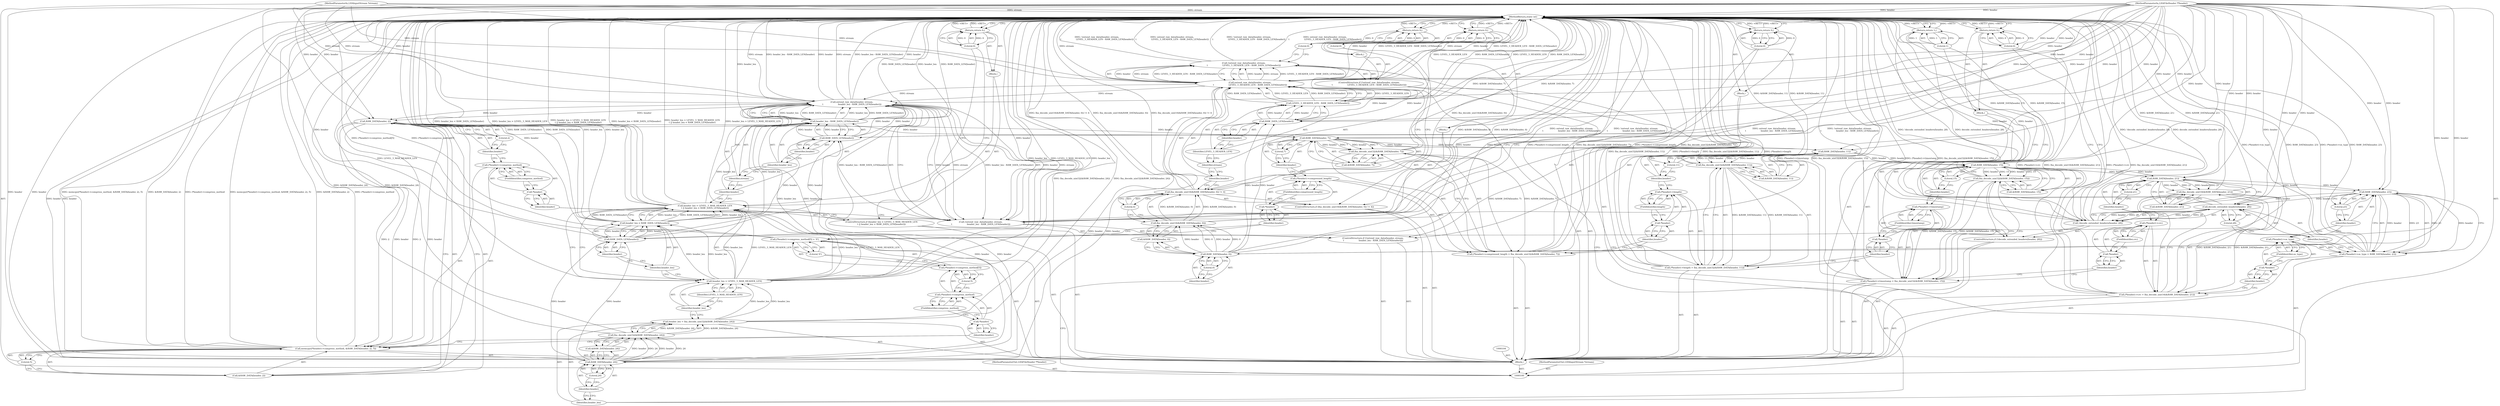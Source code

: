 digraph "0_lhasa_6fcdb8f1f538b9d63e63a5fa199c5514a15d4564" {
"1000235" [label="(MethodReturn,static int)"];
"1000101" [label="(MethodParameterIn,LHAFileHeader **header)"];
"1000331" [label="(MethodParameterOut,LHAFileHeader **header)"];
"1000102" [label="(MethodParameterIn,LHAInputStream *stream)"];
"1000332" [label="(MethodParameterOut,LHAInputStream *stream)"];
"1000116" [label="(ControlStructure,if (!extend_raw_data(header, stream,\n\t                     LEVEL_3_HEADER_LEN - RAW_DATA_LEN(header))))"];
"1000119" [label="(Identifier,header)"];
"1000120" [label="(Identifier,stream)"];
"1000117" [label="(Call,!extend_raw_data(header, stream,\n\t                     LEVEL_3_HEADER_LEN - RAW_DATA_LEN(header)))"];
"1000118" [label="(Call,extend_raw_data(header, stream,\n\t                     LEVEL_3_HEADER_LEN - RAW_DATA_LEN(header)))"];
"1000121" [label="(Call,LEVEL_3_HEADER_LEN - RAW_DATA_LEN(header))"];
"1000122" [label="(Identifier,LEVEL_3_HEADER_LEN)"];
"1000123" [label="(Call,RAW_DATA_LEN(header))"];
"1000124" [label="(Identifier,header)"];
"1000125" [label="(Block,)"];
"1000126" [label="(Return,return 0;)"];
"1000127" [label="(Literal,0)"];
"1000130" [label="(Call,lha_decode_uint32(&RAW_DATA(header, 24)))"];
"1000128" [label="(Call,header_len = lha_decode_uint32(&RAW_DATA(header, 24)))"];
"1000129" [label="(Identifier,header_len)"];
"1000131" [label="(Call,&RAW_DATA(header, 24))"];
"1000132" [label="(Call,RAW_DATA(header, 24))"];
"1000133" [label="(Identifier,header)"];
"1000134" [label="(Literal,24)"];
"1000135" [label="(ControlStructure,if (header_len > LEVEL_3_MAX_HEADER_LEN\n\t || header_len < RAW_DATA_LEN(header)))"];
"1000139" [label="(Identifier,LEVEL_3_MAX_HEADER_LEN)"];
"1000136" [label="(Call,header_len > LEVEL_3_MAX_HEADER_LEN\n\t || header_len < RAW_DATA_LEN(header))"];
"1000137" [label="(Call,header_len > LEVEL_3_MAX_HEADER_LEN)"];
"1000138" [label="(Identifier,header_len)"];
"1000103" [label="(Block,)"];
"1000142" [label="(Call,RAW_DATA_LEN(header))"];
"1000143" [label="(Identifier,header)"];
"1000144" [label="(Block,)"];
"1000140" [label="(Call,header_len < RAW_DATA_LEN(header))"];
"1000141" [label="(Identifier,header_len)"];
"1000146" [label="(Literal,0)"];
"1000145" [label="(Return,return 0;)"];
"1000147" [label="(ControlStructure,if (!extend_raw_data(header, stream,\n\t                     header_len - RAW_DATA_LEN(header))))"];
"1000150" [label="(Identifier,header)"];
"1000151" [label="(Identifier,stream)"];
"1000148" [label="(Call,!extend_raw_data(header, stream,\n\t                     header_len - RAW_DATA_LEN(header)))"];
"1000149" [label="(Call,extend_raw_data(header, stream,\n\t                     header_len - RAW_DATA_LEN(header)))"];
"1000152" [label="(Call,header_len - RAW_DATA_LEN(header))"];
"1000153" [label="(Identifier,header_len)"];
"1000154" [label="(Call,RAW_DATA_LEN(header))"];
"1000155" [label="(Identifier,header)"];
"1000156" [label="(Block,)"];
"1000157" [label="(Return,return 0;)"];
"1000158" [label="(Literal,0)"];
"1000159" [label="(Call,memcpy((*header)->compress_method, &RAW_DATA(header, 2), 5))"];
"1000162" [label="(Identifier,header)"];
"1000163" [label="(FieldIdentifier,compress_method)"];
"1000164" [label="(Call,&RAW_DATA(header, 2))"];
"1000165" [label="(Call,RAW_DATA(header, 2))"];
"1000166" [label="(Identifier,header)"];
"1000167" [label="(Literal,2)"];
"1000168" [label="(Literal,5)"];
"1000160" [label="(Call,(*header)->compress_method)"];
"1000161" [label="(Call,*header)"];
"1000169" [label="(Call,(*header)->compress_method[5] = '\0')"];
"1000170" [label="(Call,(*header)->compress_method[5])"];
"1000171" [label="(Call,(*header)->compress_method)"];
"1000174" [label="(FieldIdentifier,compress_method)"];
"1000172" [label="(Call,*header)"];
"1000175" [label="(Literal,5)"];
"1000173" [label="(Identifier,header)"];
"1000176" [label="(Literal,'\0')"];
"1000177" [label="(Call,(*header)->compressed_length = lha_decode_uint32(&RAW_DATA(header, 7)))"];
"1000178" [label="(Call,(*header)->compressed_length)"];
"1000181" [label="(FieldIdentifier,compressed_length)"];
"1000179" [label="(Call,*header)"];
"1000180" [label="(Identifier,header)"];
"1000182" [label="(Call,lha_decode_uint32(&RAW_DATA(header, 7)))"];
"1000183" [label="(Call,&RAW_DATA(header, 7))"];
"1000184" [label="(Call,RAW_DATA(header, 7))"];
"1000185" [label="(Identifier,header)"];
"1000186" [label="(Literal,7)"];
"1000187" [label="(Call,(*header)->length = lha_decode_uint32(&RAW_DATA(header, 11)))"];
"1000188" [label="(Call,(*header)->length)"];
"1000191" [label="(FieldIdentifier,length)"];
"1000189" [label="(Call,*header)"];
"1000192" [label="(Call,lha_decode_uint32(&RAW_DATA(header, 11)))"];
"1000190" [label="(Identifier,header)"];
"1000193" [label="(Call,&RAW_DATA(header, 11))"];
"1000194" [label="(Call,RAW_DATA(header, 11))"];
"1000195" [label="(Identifier,header)"];
"1000196" [label="(Literal,11)"];
"1000197" [label="(Call,(*header)->timestamp = lha_decode_uint32(&RAW_DATA(header, 15)))"];
"1000198" [label="(Call,(*header)->timestamp)"];
"1000201" [label="(FieldIdentifier,timestamp)"];
"1000199" [label="(Call,*header)"];
"1000202" [label="(Call,lha_decode_uint32(&RAW_DATA(header, 15)))"];
"1000200" [label="(Identifier,header)"];
"1000203" [label="(Call,&RAW_DATA(header, 15))"];
"1000204" [label="(Call,RAW_DATA(header, 15))"];
"1000205" [label="(Identifier,header)"];
"1000206" [label="(Literal,15)"];
"1000207" [label="(Call,(*header)->crc = lha_decode_uint16(&RAW_DATA(header, 21)))"];
"1000208" [label="(Call,(*header)->crc)"];
"1000211" [label="(FieldIdentifier,crc)"];
"1000212" [label="(Call,lha_decode_uint16(&RAW_DATA(header, 21)))"];
"1000209" [label="(Call,*header)"];
"1000210" [label="(Identifier,header)"];
"1000213" [label="(Call,&RAW_DATA(header, 21))"];
"1000214" [label="(Call,RAW_DATA(header, 21))"];
"1000215" [label="(Identifier,header)"];
"1000216" [label="(Literal,21)"];
"1000217" [label="(Call,(*header)->os_type = RAW_DATA(header, 23))"];
"1000218" [label="(Call,(*header)->os_type)"];
"1000221" [label="(FieldIdentifier,os_type)"];
"1000219" [label="(Call,*header)"];
"1000222" [label="(Call,RAW_DATA(header, 23))"];
"1000220" [label="(Identifier,header)"];
"1000223" [label="(Identifier,header)"];
"1000224" [label="(Literal,23)"];
"1000225" [label="(ControlStructure,if (!decode_extended_headers(header, 28)))"];
"1000228" [label="(Identifier,header)"];
"1000229" [label="(Literal,28)"];
"1000230" [label="(Block,)"];
"1000226" [label="(Call,!decode_extended_headers(header, 28))"];
"1000227" [label="(Call,decode_extended_headers(header, 28))"];
"1000231" [label="(Return,return 0;)"];
"1000232" [label="(Literal,0)"];
"1000233" [label="(Return,return 1;)"];
"1000234" [label="(Literal,1)"];
"1000105" [label="(ControlStructure,if (lha_decode_uint16(&RAW_DATA(header, 0)) != 4))"];
"1000108" [label="(Call,&RAW_DATA(header, 0))"];
"1000109" [label="(Call,RAW_DATA(header, 0))"];
"1000110" [label="(Identifier,header)"];
"1000111" [label="(Literal,0)"];
"1000112" [label="(Literal,4)"];
"1000106" [label="(Call,lha_decode_uint16(&RAW_DATA(header, 0)) != 4)"];
"1000107" [label="(Call,lha_decode_uint16(&RAW_DATA(header, 0)))"];
"1000113" [label="(Block,)"];
"1000114" [label="(Return,return 0;)"];
"1000115" [label="(Literal,0)"];
"1000235" -> "1000100"  [label="AST: "];
"1000235" -> "1000114"  [label="CFG: "];
"1000235" -> "1000126"  [label="CFG: "];
"1000235" -> "1000145"  [label="CFG: "];
"1000235" -> "1000157"  [label="CFG: "];
"1000235" -> "1000231"  [label="CFG: "];
"1000235" -> "1000233"  [label="CFG: "];
"1000233" -> "1000235"  [label="DDG: <RET>"];
"1000126" -> "1000235"  [label="DDG: <RET>"];
"1000145" -> "1000235"  [label="DDG: <RET>"];
"1000107" -> "1000235"  [label="DDG: &RAW_DATA(header, 0)"];
"1000226" -> "1000235"  [label="DDG: !decode_extended_headers(header, 28)"];
"1000226" -> "1000235"  [label="DDG: decode_extended_headers(header, 28)"];
"1000117" -> "1000235"  [label="DDG: extend_raw_data(header, stream,\n\t                     LEVEL_3_HEADER_LEN - RAW_DATA_LEN(header))"];
"1000117" -> "1000235"  [label="DDG: !extend_raw_data(header, stream,\n\t                     LEVEL_3_HEADER_LEN - RAW_DATA_LEN(header))"];
"1000118" -> "1000235"  [label="DDG: header"];
"1000118" -> "1000235"  [label="DDG: LEVEL_3_HEADER_LEN - RAW_DATA_LEN(header)"];
"1000118" -> "1000235"  [label="DDG: stream"];
"1000177" -> "1000235"  [label="DDG: lha_decode_uint32(&RAW_DATA(header, 7))"];
"1000177" -> "1000235"  [label="DDG: (*header)->compressed_length"];
"1000159" -> "1000235"  [label="DDG: memcpy((*header)->compress_method, &RAW_DATA(header, 2), 5)"];
"1000159" -> "1000235"  [label="DDG: &RAW_DATA(header, 2)"];
"1000159" -> "1000235"  [label="DDG: (*header)->compress_method"];
"1000187" -> "1000235"  [label="DDG: (*header)->length"];
"1000187" -> "1000235"  [label="DDG: lha_decode_uint32(&RAW_DATA(header, 11))"];
"1000128" -> "1000235"  [label="DDG: lha_decode_uint32(&RAW_DATA(header, 24))"];
"1000140" -> "1000235"  [label="DDG: RAW_DATA_LEN(header)"];
"1000140" -> "1000235"  [label="DDG: header_len"];
"1000106" -> "1000235"  [label="DDG: lha_decode_uint16(&RAW_DATA(header, 0))"];
"1000106" -> "1000235"  [label="DDG: lha_decode_uint16(&RAW_DATA(header, 0)) != 4"];
"1000149" -> "1000235"  [label="DDG: stream"];
"1000149" -> "1000235"  [label="DDG: header_len - RAW_DATA_LEN(header)"];
"1000149" -> "1000235"  [label="DDG: header"];
"1000227" -> "1000235"  [label="DDG: header"];
"1000121" -> "1000235"  [label="DDG: RAW_DATA_LEN(header)"];
"1000121" -> "1000235"  [label="DDG: LEVEL_3_HEADER_LEN"];
"1000137" -> "1000235"  [label="DDG: LEVEL_3_MAX_HEADER_LEN"];
"1000137" -> "1000235"  [label="DDG: header_len"];
"1000136" -> "1000235"  [label="DDG: header_len < RAW_DATA_LEN(header)"];
"1000136" -> "1000235"  [label="DDG: header_len > LEVEL_3_MAX_HEADER_LEN\n\t || header_len < RAW_DATA_LEN(header)"];
"1000136" -> "1000235"  [label="DDG: header_len > LEVEL_3_MAX_HEADER_LEN"];
"1000217" -> "1000235"  [label="DDG: (*header)->os_type"];
"1000217" -> "1000235"  [label="DDG: RAW_DATA(header, 23)"];
"1000202" -> "1000235"  [label="DDG: &RAW_DATA(header, 15)"];
"1000207" -> "1000235"  [label="DDG: (*header)->crc"];
"1000207" -> "1000235"  [label="DDG: lha_decode_uint16(&RAW_DATA(header, 21))"];
"1000148" -> "1000235"  [label="DDG: extend_raw_data(header, stream,\n\t                     header_len - RAW_DATA_LEN(header))"];
"1000148" -> "1000235"  [label="DDG: !extend_raw_data(header, stream,\n\t                     header_len - RAW_DATA_LEN(header))"];
"1000152" -> "1000235"  [label="DDG: header_len"];
"1000152" -> "1000235"  [label="DDG: RAW_DATA_LEN(header)"];
"1000132" -> "1000235"  [label="DDG: header"];
"1000102" -> "1000235"  [label="DDG: stream"];
"1000212" -> "1000235"  [label="DDG: &RAW_DATA(header, 21)"];
"1000192" -> "1000235"  [label="DDG: &RAW_DATA(header, 11)"];
"1000101" -> "1000235"  [label="DDG: header"];
"1000109" -> "1000235"  [label="DDG: header"];
"1000142" -> "1000235"  [label="DDG: header"];
"1000169" -> "1000235"  [label="DDG: (*header)->compress_method[5]"];
"1000182" -> "1000235"  [label="DDG: &RAW_DATA(header, 7)"];
"1000197" -> "1000235"  [label="DDG: (*header)->timestamp"];
"1000197" -> "1000235"  [label="DDG: lha_decode_uint32(&RAW_DATA(header, 15))"];
"1000130" -> "1000235"  [label="DDG: &RAW_DATA(header, 24)"];
"1000114" -> "1000235"  [label="DDG: <RET>"];
"1000157" -> "1000235"  [label="DDG: <RET>"];
"1000231" -> "1000235"  [label="DDG: <RET>"];
"1000101" -> "1000100"  [label="AST: "];
"1000101" -> "1000235"  [label="DDG: header"];
"1000101" -> "1000109"  [label="DDG: header"];
"1000101" -> "1000118"  [label="DDG: header"];
"1000101" -> "1000123"  [label="DDG: header"];
"1000101" -> "1000132"  [label="DDG: header"];
"1000101" -> "1000142"  [label="DDG: header"];
"1000101" -> "1000149"  [label="DDG: header"];
"1000101" -> "1000154"  [label="DDG: header"];
"1000101" -> "1000165"  [label="DDG: header"];
"1000101" -> "1000184"  [label="DDG: header"];
"1000101" -> "1000194"  [label="DDG: header"];
"1000101" -> "1000204"  [label="DDG: header"];
"1000101" -> "1000214"  [label="DDG: header"];
"1000101" -> "1000222"  [label="DDG: header"];
"1000101" -> "1000227"  [label="DDG: header"];
"1000331" -> "1000100"  [label="AST: "];
"1000102" -> "1000100"  [label="AST: "];
"1000102" -> "1000235"  [label="DDG: stream"];
"1000102" -> "1000118"  [label="DDG: stream"];
"1000102" -> "1000149"  [label="DDG: stream"];
"1000332" -> "1000100"  [label="AST: "];
"1000116" -> "1000103"  [label="AST: "];
"1000117" -> "1000116"  [label="AST: "];
"1000125" -> "1000116"  [label="AST: "];
"1000119" -> "1000118"  [label="AST: "];
"1000119" -> "1000106"  [label="CFG: "];
"1000120" -> "1000119"  [label="CFG: "];
"1000120" -> "1000118"  [label="AST: "];
"1000120" -> "1000119"  [label="CFG: "];
"1000122" -> "1000120"  [label="CFG: "];
"1000117" -> "1000116"  [label="AST: "];
"1000117" -> "1000118"  [label="CFG: "];
"1000118" -> "1000117"  [label="AST: "];
"1000127" -> "1000117"  [label="CFG: "];
"1000129" -> "1000117"  [label="CFG: "];
"1000117" -> "1000235"  [label="DDG: extend_raw_data(header, stream,\n\t                     LEVEL_3_HEADER_LEN - RAW_DATA_LEN(header))"];
"1000117" -> "1000235"  [label="DDG: !extend_raw_data(header, stream,\n\t                     LEVEL_3_HEADER_LEN - RAW_DATA_LEN(header))"];
"1000118" -> "1000117"  [label="DDG: header"];
"1000118" -> "1000117"  [label="DDG: stream"];
"1000118" -> "1000117"  [label="DDG: LEVEL_3_HEADER_LEN - RAW_DATA_LEN(header)"];
"1000118" -> "1000117"  [label="AST: "];
"1000118" -> "1000121"  [label="CFG: "];
"1000119" -> "1000118"  [label="AST: "];
"1000120" -> "1000118"  [label="AST: "];
"1000121" -> "1000118"  [label="AST: "];
"1000117" -> "1000118"  [label="CFG: "];
"1000118" -> "1000235"  [label="DDG: header"];
"1000118" -> "1000235"  [label="DDG: LEVEL_3_HEADER_LEN - RAW_DATA_LEN(header)"];
"1000118" -> "1000235"  [label="DDG: stream"];
"1000118" -> "1000117"  [label="DDG: header"];
"1000118" -> "1000117"  [label="DDG: stream"];
"1000118" -> "1000117"  [label="DDG: LEVEL_3_HEADER_LEN - RAW_DATA_LEN(header)"];
"1000123" -> "1000118"  [label="DDG: header"];
"1000101" -> "1000118"  [label="DDG: header"];
"1000102" -> "1000118"  [label="DDG: stream"];
"1000121" -> "1000118"  [label="DDG: LEVEL_3_HEADER_LEN"];
"1000121" -> "1000118"  [label="DDG: RAW_DATA_LEN(header)"];
"1000118" -> "1000132"  [label="DDG: header"];
"1000118" -> "1000149"  [label="DDG: stream"];
"1000121" -> "1000118"  [label="AST: "];
"1000121" -> "1000123"  [label="CFG: "];
"1000122" -> "1000121"  [label="AST: "];
"1000123" -> "1000121"  [label="AST: "];
"1000118" -> "1000121"  [label="CFG: "];
"1000121" -> "1000235"  [label="DDG: RAW_DATA_LEN(header)"];
"1000121" -> "1000235"  [label="DDG: LEVEL_3_HEADER_LEN"];
"1000121" -> "1000118"  [label="DDG: LEVEL_3_HEADER_LEN"];
"1000121" -> "1000118"  [label="DDG: RAW_DATA_LEN(header)"];
"1000123" -> "1000121"  [label="DDG: header"];
"1000122" -> "1000121"  [label="AST: "];
"1000122" -> "1000120"  [label="CFG: "];
"1000124" -> "1000122"  [label="CFG: "];
"1000123" -> "1000121"  [label="AST: "];
"1000123" -> "1000124"  [label="CFG: "];
"1000124" -> "1000123"  [label="AST: "];
"1000121" -> "1000123"  [label="CFG: "];
"1000123" -> "1000118"  [label="DDG: header"];
"1000123" -> "1000121"  [label="DDG: header"];
"1000109" -> "1000123"  [label="DDG: header"];
"1000101" -> "1000123"  [label="DDG: header"];
"1000124" -> "1000123"  [label="AST: "];
"1000124" -> "1000122"  [label="CFG: "];
"1000123" -> "1000124"  [label="CFG: "];
"1000125" -> "1000116"  [label="AST: "];
"1000126" -> "1000125"  [label="AST: "];
"1000126" -> "1000125"  [label="AST: "];
"1000126" -> "1000127"  [label="CFG: "];
"1000127" -> "1000126"  [label="AST: "];
"1000235" -> "1000126"  [label="CFG: "];
"1000126" -> "1000235"  [label="DDG: <RET>"];
"1000127" -> "1000126"  [label="DDG: 0"];
"1000127" -> "1000126"  [label="AST: "];
"1000127" -> "1000117"  [label="CFG: "];
"1000126" -> "1000127"  [label="CFG: "];
"1000127" -> "1000126"  [label="DDG: 0"];
"1000130" -> "1000128"  [label="AST: "];
"1000130" -> "1000131"  [label="CFG: "];
"1000131" -> "1000130"  [label="AST: "];
"1000128" -> "1000130"  [label="CFG: "];
"1000130" -> "1000235"  [label="DDG: &RAW_DATA(header, 24)"];
"1000130" -> "1000128"  [label="DDG: &RAW_DATA(header, 24)"];
"1000132" -> "1000130"  [label="DDG: header"];
"1000132" -> "1000130"  [label="DDG: 24"];
"1000128" -> "1000103"  [label="AST: "];
"1000128" -> "1000130"  [label="CFG: "];
"1000129" -> "1000128"  [label="AST: "];
"1000130" -> "1000128"  [label="AST: "];
"1000138" -> "1000128"  [label="CFG: "];
"1000128" -> "1000235"  [label="DDG: lha_decode_uint32(&RAW_DATA(header, 24))"];
"1000130" -> "1000128"  [label="DDG: &RAW_DATA(header, 24)"];
"1000128" -> "1000137"  [label="DDG: header_len"];
"1000129" -> "1000128"  [label="AST: "];
"1000129" -> "1000117"  [label="CFG: "];
"1000133" -> "1000129"  [label="CFG: "];
"1000131" -> "1000130"  [label="AST: "];
"1000131" -> "1000132"  [label="CFG: "];
"1000132" -> "1000131"  [label="AST: "];
"1000130" -> "1000131"  [label="CFG: "];
"1000132" -> "1000131"  [label="AST: "];
"1000132" -> "1000134"  [label="CFG: "];
"1000133" -> "1000132"  [label="AST: "];
"1000134" -> "1000132"  [label="AST: "];
"1000131" -> "1000132"  [label="CFG: "];
"1000132" -> "1000235"  [label="DDG: header"];
"1000132" -> "1000130"  [label="DDG: header"];
"1000132" -> "1000130"  [label="DDG: 24"];
"1000118" -> "1000132"  [label="DDG: header"];
"1000101" -> "1000132"  [label="DDG: header"];
"1000132" -> "1000142"  [label="DDG: header"];
"1000132" -> "1000154"  [label="DDG: header"];
"1000133" -> "1000132"  [label="AST: "];
"1000133" -> "1000129"  [label="CFG: "];
"1000134" -> "1000133"  [label="CFG: "];
"1000134" -> "1000132"  [label="AST: "];
"1000134" -> "1000133"  [label="CFG: "];
"1000132" -> "1000134"  [label="CFG: "];
"1000135" -> "1000103"  [label="AST: "];
"1000136" -> "1000135"  [label="AST: "];
"1000144" -> "1000135"  [label="AST: "];
"1000139" -> "1000137"  [label="AST: "];
"1000139" -> "1000138"  [label="CFG: "];
"1000137" -> "1000139"  [label="CFG: "];
"1000136" -> "1000135"  [label="AST: "];
"1000136" -> "1000137"  [label="CFG: "];
"1000136" -> "1000140"  [label="CFG: "];
"1000137" -> "1000136"  [label="AST: "];
"1000140" -> "1000136"  [label="AST: "];
"1000146" -> "1000136"  [label="CFG: "];
"1000150" -> "1000136"  [label="CFG: "];
"1000136" -> "1000235"  [label="DDG: header_len < RAW_DATA_LEN(header)"];
"1000136" -> "1000235"  [label="DDG: header_len > LEVEL_3_MAX_HEADER_LEN\n\t || header_len < RAW_DATA_LEN(header)"];
"1000136" -> "1000235"  [label="DDG: header_len > LEVEL_3_MAX_HEADER_LEN"];
"1000137" -> "1000136"  [label="DDG: header_len"];
"1000137" -> "1000136"  [label="DDG: LEVEL_3_MAX_HEADER_LEN"];
"1000140" -> "1000136"  [label="DDG: header_len"];
"1000140" -> "1000136"  [label="DDG: RAW_DATA_LEN(header)"];
"1000137" -> "1000136"  [label="AST: "];
"1000137" -> "1000139"  [label="CFG: "];
"1000138" -> "1000137"  [label="AST: "];
"1000139" -> "1000137"  [label="AST: "];
"1000141" -> "1000137"  [label="CFG: "];
"1000136" -> "1000137"  [label="CFG: "];
"1000137" -> "1000235"  [label="DDG: LEVEL_3_MAX_HEADER_LEN"];
"1000137" -> "1000235"  [label="DDG: header_len"];
"1000137" -> "1000136"  [label="DDG: header_len"];
"1000137" -> "1000136"  [label="DDG: LEVEL_3_MAX_HEADER_LEN"];
"1000128" -> "1000137"  [label="DDG: header_len"];
"1000137" -> "1000140"  [label="DDG: header_len"];
"1000137" -> "1000152"  [label="DDG: header_len"];
"1000138" -> "1000137"  [label="AST: "];
"1000138" -> "1000128"  [label="CFG: "];
"1000139" -> "1000138"  [label="CFG: "];
"1000103" -> "1000100"  [label="AST: "];
"1000104" -> "1000103"  [label="AST: "];
"1000105" -> "1000103"  [label="AST: "];
"1000116" -> "1000103"  [label="AST: "];
"1000128" -> "1000103"  [label="AST: "];
"1000135" -> "1000103"  [label="AST: "];
"1000147" -> "1000103"  [label="AST: "];
"1000159" -> "1000103"  [label="AST: "];
"1000169" -> "1000103"  [label="AST: "];
"1000177" -> "1000103"  [label="AST: "];
"1000187" -> "1000103"  [label="AST: "];
"1000197" -> "1000103"  [label="AST: "];
"1000207" -> "1000103"  [label="AST: "];
"1000217" -> "1000103"  [label="AST: "];
"1000225" -> "1000103"  [label="AST: "];
"1000233" -> "1000103"  [label="AST: "];
"1000142" -> "1000140"  [label="AST: "];
"1000142" -> "1000143"  [label="CFG: "];
"1000143" -> "1000142"  [label="AST: "];
"1000140" -> "1000142"  [label="CFG: "];
"1000142" -> "1000235"  [label="DDG: header"];
"1000142" -> "1000140"  [label="DDG: header"];
"1000132" -> "1000142"  [label="DDG: header"];
"1000101" -> "1000142"  [label="DDG: header"];
"1000142" -> "1000154"  [label="DDG: header"];
"1000143" -> "1000142"  [label="AST: "];
"1000143" -> "1000141"  [label="CFG: "];
"1000142" -> "1000143"  [label="CFG: "];
"1000144" -> "1000135"  [label="AST: "];
"1000145" -> "1000144"  [label="AST: "];
"1000140" -> "1000136"  [label="AST: "];
"1000140" -> "1000142"  [label="CFG: "];
"1000141" -> "1000140"  [label="AST: "];
"1000142" -> "1000140"  [label="AST: "];
"1000136" -> "1000140"  [label="CFG: "];
"1000140" -> "1000235"  [label="DDG: RAW_DATA_LEN(header)"];
"1000140" -> "1000235"  [label="DDG: header_len"];
"1000140" -> "1000136"  [label="DDG: header_len"];
"1000140" -> "1000136"  [label="DDG: RAW_DATA_LEN(header)"];
"1000137" -> "1000140"  [label="DDG: header_len"];
"1000142" -> "1000140"  [label="DDG: header"];
"1000140" -> "1000152"  [label="DDG: header_len"];
"1000141" -> "1000140"  [label="AST: "];
"1000141" -> "1000137"  [label="CFG: "];
"1000143" -> "1000141"  [label="CFG: "];
"1000146" -> "1000145"  [label="AST: "];
"1000146" -> "1000136"  [label="CFG: "];
"1000145" -> "1000146"  [label="CFG: "];
"1000146" -> "1000145"  [label="DDG: 0"];
"1000145" -> "1000144"  [label="AST: "];
"1000145" -> "1000146"  [label="CFG: "];
"1000146" -> "1000145"  [label="AST: "];
"1000235" -> "1000145"  [label="CFG: "];
"1000145" -> "1000235"  [label="DDG: <RET>"];
"1000146" -> "1000145"  [label="DDG: 0"];
"1000147" -> "1000103"  [label="AST: "];
"1000148" -> "1000147"  [label="AST: "];
"1000156" -> "1000147"  [label="AST: "];
"1000150" -> "1000149"  [label="AST: "];
"1000150" -> "1000136"  [label="CFG: "];
"1000151" -> "1000150"  [label="CFG: "];
"1000151" -> "1000149"  [label="AST: "];
"1000151" -> "1000150"  [label="CFG: "];
"1000153" -> "1000151"  [label="CFG: "];
"1000148" -> "1000147"  [label="AST: "];
"1000148" -> "1000149"  [label="CFG: "];
"1000149" -> "1000148"  [label="AST: "];
"1000158" -> "1000148"  [label="CFG: "];
"1000162" -> "1000148"  [label="CFG: "];
"1000148" -> "1000235"  [label="DDG: extend_raw_data(header, stream,\n\t                     header_len - RAW_DATA_LEN(header))"];
"1000148" -> "1000235"  [label="DDG: !extend_raw_data(header, stream,\n\t                     header_len - RAW_DATA_LEN(header))"];
"1000149" -> "1000148"  [label="DDG: header"];
"1000149" -> "1000148"  [label="DDG: stream"];
"1000149" -> "1000148"  [label="DDG: header_len - RAW_DATA_LEN(header)"];
"1000149" -> "1000148"  [label="AST: "];
"1000149" -> "1000152"  [label="CFG: "];
"1000150" -> "1000149"  [label="AST: "];
"1000151" -> "1000149"  [label="AST: "];
"1000152" -> "1000149"  [label="AST: "];
"1000148" -> "1000149"  [label="CFG: "];
"1000149" -> "1000235"  [label="DDG: stream"];
"1000149" -> "1000235"  [label="DDG: header_len - RAW_DATA_LEN(header)"];
"1000149" -> "1000235"  [label="DDG: header"];
"1000149" -> "1000148"  [label="DDG: header"];
"1000149" -> "1000148"  [label="DDG: stream"];
"1000149" -> "1000148"  [label="DDG: header_len - RAW_DATA_LEN(header)"];
"1000154" -> "1000149"  [label="DDG: header"];
"1000101" -> "1000149"  [label="DDG: header"];
"1000118" -> "1000149"  [label="DDG: stream"];
"1000102" -> "1000149"  [label="DDG: stream"];
"1000152" -> "1000149"  [label="DDG: header_len"];
"1000152" -> "1000149"  [label="DDG: RAW_DATA_LEN(header)"];
"1000149" -> "1000165"  [label="DDG: header"];
"1000152" -> "1000149"  [label="AST: "];
"1000152" -> "1000154"  [label="CFG: "];
"1000153" -> "1000152"  [label="AST: "];
"1000154" -> "1000152"  [label="AST: "];
"1000149" -> "1000152"  [label="CFG: "];
"1000152" -> "1000235"  [label="DDG: header_len"];
"1000152" -> "1000235"  [label="DDG: RAW_DATA_LEN(header)"];
"1000152" -> "1000149"  [label="DDG: header_len"];
"1000152" -> "1000149"  [label="DDG: RAW_DATA_LEN(header)"];
"1000140" -> "1000152"  [label="DDG: header_len"];
"1000137" -> "1000152"  [label="DDG: header_len"];
"1000154" -> "1000152"  [label="DDG: header"];
"1000153" -> "1000152"  [label="AST: "];
"1000153" -> "1000151"  [label="CFG: "];
"1000155" -> "1000153"  [label="CFG: "];
"1000154" -> "1000152"  [label="AST: "];
"1000154" -> "1000155"  [label="CFG: "];
"1000155" -> "1000154"  [label="AST: "];
"1000152" -> "1000154"  [label="CFG: "];
"1000154" -> "1000149"  [label="DDG: header"];
"1000154" -> "1000152"  [label="DDG: header"];
"1000132" -> "1000154"  [label="DDG: header"];
"1000142" -> "1000154"  [label="DDG: header"];
"1000101" -> "1000154"  [label="DDG: header"];
"1000155" -> "1000154"  [label="AST: "];
"1000155" -> "1000153"  [label="CFG: "];
"1000154" -> "1000155"  [label="CFG: "];
"1000156" -> "1000147"  [label="AST: "];
"1000157" -> "1000156"  [label="AST: "];
"1000157" -> "1000156"  [label="AST: "];
"1000157" -> "1000158"  [label="CFG: "];
"1000158" -> "1000157"  [label="AST: "];
"1000235" -> "1000157"  [label="CFG: "];
"1000157" -> "1000235"  [label="DDG: <RET>"];
"1000158" -> "1000157"  [label="DDG: 0"];
"1000158" -> "1000157"  [label="AST: "];
"1000158" -> "1000148"  [label="CFG: "];
"1000157" -> "1000158"  [label="CFG: "];
"1000158" -> "1000157"  [label="DDG: 0"];
"1000159" -> "1000103"  [label="AST: "];
"1000159" -> "1000168"  [label="CFG: "];
"1000160" -> "1000159"  [label="AST: "];
"1000164" -> "1000159"  [label="AST: "];
"1000168" -> "1000159"  [label="AST: "];
"1000173" -> "1000159"  [label="CFG: "];
"1000159" -> "1000235"  [label="DDG: memcpy((*header)->compress_method, &RAW_DATA(header, 2), 5)"];
"1000159" -> "1000235"  [label="DDG: &RAW_DATA(header, 2)"];
"1000159" -> "1000235"  [label="DDG: (*header)->compress_method"];
"1000165" -> "1000159"  [label="DDG: header"];
"1000165" -> "1000159"  [label="DDG: 2"];
"1000162" -> "1000161"  [label="AST: "];
"1000162" -> "1000148"  [label="CFG: "];
"1000161" -> "1000162"  [label="CFG: "];
"1000163" -> "1000160"  [label="AST: "];
"1000163" -> "1000161"  [label="CFG: "];
"1000160" -> "1000163"  [label="CFG: "];
"1000164" -> "1000159"  [label="AST: "];
"1000164" -> "1000165"  [label="CFG: "];
"1000165" -> "1000164"  [label="AST: "];
"1000168" -> "1000164"  [label="CFG: "];
"1000165" -> "1000164"  [label="AST: "];
"1000165" -> "1000167"  [label="CFG: "];
"1000166" -> "1000165"  [label="AST: "];
"1000167" -> "1000165"  [label="AST: "];
"1000164" -> "1000165"  [label="CFG: "];
"1000165" -> "1000159"  [label="DDG: header"];
"1000165" -> "1000159"  [label="DDG: 2"];
"1000149" -> "1000165"  [label="DDG: header"];
"1000101" -> "1000165"  [label="DDG: header"];
"1000165" -> "1000184"  [label="DDG: header"];
"1000166" -> "1000165"  [label="AST: "];
"1000166" -> "1000160"  [label="CFG: "];
"1000167" -> "1000166"  [label="CFG: "];
"1000167" -> "1000165"  [label="AST: "];
"1000167" -> "1000166"  [label="CFG: "];
"1000165" -> "1000167"  [label="CFG: "];
"1000168" -> "1000159"  [label="AST: "];
"1000168" -> "1000164"  [label="CFG: "];
"1000159" -> "1000168"  [label="CFG: "];
"1000160" -> "1000159"  [label="AST: "];
"1000160" -> "1000163"  [label="CFG: "];
"1000161" -> "1000160"  [label="AST: "];
"1000163" -> "1000160"  [label="AST: "];
"1000166" -> "1000160"  [label="CFG: "];
"1000161" -> "1000160"  [label="AST: "];
"1000161" -> "1000162"  [label="CFG: "];
"1000162" -> "1000161"  [label="AST: "];
"1000163" -> "1000161"  [label="CFG: "];
"1000169" -> "1000103"  [label="AST: "];
"1000169" -> "1000176"  [label="CFG: "];
"1000170" -> "1000169"  [label="AST: "];
"1000176" -> "1000169"  [label="AST: "];
"1000180" -> "1000169"  [label="CFG: "];
"1000169" -> "1000235"  [label="DDG: (*header)->compress_method[5]"];
"1000170" -> "1000169"  [label="AST: "];
"1000170" -> "1000175"  [label="CFG: "];
"1000171" -> "1000170"  [label="AST: "];
"1000175" -> "1000170"  [label="AST: "];
"1000176" -> "1000170"  [label="CFG: "];
"1000171" -> "1000170"  [label="AST: "];
"1000171" -> "1000174"  [label="CFG: "];
"1000172" -> "1000171"  [label="AST: "];
"1000174" -> "1000171"  [label="AST: "];
"1000175" -> "1000171"  [label="CFG: "];
"1000174" -> "1000171"  [label="AST: "];
"1000174" -> "1000172"  [label="CFG: "];
"1000171" -> "1000174"  [label="CFG: "];
"1000172" -> "1000171"  [label="AST: "];
"1000172" -> "1000173"  [label="CFG: "];
"1000173" -> "1000172"  [label="AST: "];
"1000174" -> "1000172"  [label="CFG: "];
"1000175" -> "1000170"  [label="AST: "];
"1000175" -> "1000171"  [label="CFG: "];
"1000170" -> "1000175"  [label="CFG: "];
"1000173" -> "1000172"  [label="AST: "];
"1000173" -> "1000159"  [label="CFG: "];
"1000172" -> "1000173"  [label="CFG: "];
"1000176" -> "1000169"  [label="AST: "];
"1000176" -> "1000170"  [label="CFG: "];
"1000169" -> "1000176"  [label="CFG: "];
"1000177" -> "1000103"  [label="AST: "];
"1000177" -> "1000182"  [label="CFG: "];
"1000178" -> "1000177"  [label="AST: "];
"1000182" -> "1000177"  [label="AST: "];
"1000190" -> "1000177"  [label="CFG: "];
"1000177" -> "1000235"  [label="DDG: lha_decode_uint32(&RAW_DATA(header, 7))"];
"1000177" -> "1000235"  [label="DDG: (*header)->compressed_length"];
"1000182" -> "1000177"  [label="DDG: &RAW_DATA(header, 7)"];
"1000178" -> "1000177"  [label="AST: "];
"1000178" -> "1000181"  [label="CFG: "];
"1000179" -> "1000178"  [label="AST: "];
"1000181" -> "1000178"  [label="AST: "];
"1000185" -> "1000178"  [label="CFG: "];
"1000181" -> "1000178"  [label="AST: "];
"1000181" -> "1000179"  [label="CFG: "];
"1000178" -> "1000181"  [label="CFG: "];
"1000179" -> "1000178"  [label="AST: "];
"1000179" -> "1000180"  [label="CFG: "];
"1000180" -> "1000179"  [label="AST: "];
"1000181" -> "1000179"  [label="CFG: "];
"1000180" -> "1000179"  [label="AST: "];
"1000180" -> "1000169"  [label="CFG: "];
"1000179" -> "1000180"  [label="CFG: "];
"1000182" -> "1000177"  [label="AST: "];
"1000182" -> "1000183"  [label="CFG: "];
"1000183" -> "1000182"  [label="AST: "];
"1000177" -> "1000182"  [label="CFG: "];
"1000182" -> "1000235"  [label="DDG: &RAW_DATA(header, 7)"];
"1000182" -> "1000177"  [label="DDG: &RAW_DATA(header, 7)"];
"1000184" -> "1000182"  [label="DDG: header"];
"1000184" -> "1000182"  [label="DDG: 7"];
"1000183" -> "1000182"  [label="AST: "];
"1000183" -> "1000184"  [label="CFG: "];
"1000184" -> "1000183"  [label="AST: "];
"1000182" -> "1000183"  [label="CFG: "];
"1000184" -> "1000183"  [label="AST: "];
"1000184" -> "1000186"  [label="CFG: "];
"1000185" -> "1000184"  [label="AST: "];
"1000186" -> "1000184"  [label="AST: "];
"1000183" -> "1000184"  [label="CFG: "];
"1000184" -> "1000182"  [label="DDG: header"];
"1000184" -> "1000182"  [label="DDG: 7"];
"1000165" -> "1000184"  [label="DDG: header"];
"1000101" -> "1000184"  [label="DDG: header"];
"1000184" -> "1000194"  [label="DDG: header"];
"1000185" -> "1000184"  [label="AST: "];
"1000185" -> "1000178"  [label="CFG: "];
"1000186" -> "1000185"  [label="CFG: "];
"1000186" -> "1000184"  [label="AST: "];
"1000186" -> "1000185"  [label="CFG: "];
"1000184" -> "1000186"  [label="CFG: "];
"1000187" -> "1000103"  [label="AST: "];
"1000187" -> "1000192"  [label="CFG: "];
"1000188" -> "1000187"  [label="AST: "];
"1000192" -> "1000187"  [label="AST: "];
"1000200" -> "1000187"  [label="CFG: "];
"1000187" -> "1000235"  [label="DDG: (*header)->length"];
"1000187" -> "1000235"  [label="DDG: lha_decode_uint32(&RAW_DATA(header, 11))"];
"1000192" -> "1000187"  [label="DDG: &RAW_DATA(header, 11)"];
"1000188" -> "1000187"  [label="AST: "];
"1000188" -> "1000191"  [label="CFG: "];
"1000189" -> "1000188"  [label="AST: "];
"1000191" -> "1000188"  [label="AST: "];
"1000195" -> "1000188"  [label="CFG: "];
"1000191" -> "1000188"  [label="AST: "];
"1000191" -> "1000189"  [label="CFG: "];
"1000188" -> "1000191"  [label="CFG: "];
"1000189" -> "1000188"  [label="AST: "];
"1000189" -> "1000190"  [label="CFG: "];
"1000190" -> "1000189"  [label="AST: "];
"1000191" -> "1000189"  [label="CFG: "];
"1000192" -> "1000187"  [label="AST: "];
"1000192" -> "1000193"  [label="CFG: "];
"1000193" -> "1000192"  [label="AST: "];
"1000187" -> "1000192"  [label="CFG: "];
"1000192" -> "1000235"  [label="DDG: &RAW_DATA(header, 11)"];
"1000192" -> "1000187"  [label="DDG: &RAW_DATA(header, 11)"];
"1000194" -> "1000192"  [label="DDG: header"];
"1000194" -> "1000192"  [label="DDG: 11"];
"1000190" -> "1000189"  [label="AST: "];
"1000190" -> "1000177"  [label="CFG: "];
"1000189" -> "1000190"  [label="CFG: "];
"1000193" -> "1000192"  [label="AST: "];
"1000193" -> "1000194"  [label="CFG: "];
"1000194" -> "1000193"  [label="AST: "];
"1000192" -> "1000193"  [label="CFG: "];
"1000194" -> "1000193"  [label="AST: "];
"1000194" -> "1000196"  [label="CFG: "];
"1000195" -> "1000194"  [label="AST: "];
"1000196" -> "1000194"  [label="AST: "];
"1000193" -> "1000194"  [label="CFG: "];
"1000194" -> "1000192"  [label="DDG: header"];
"1000194" -> "1000192"  [label="DDG: 11"];
"1000184" -> "1000194"  [label="DDG: header"];
"1000101" -> "1000194"  [label="DDG: header"];
"1000194" -> "1000204"  [label="DDG: header"];
"1000195" -> "1000194"  [label="AST: "];
"1000195" -> "1000188"  [label="CFG: "];
"1000196" -> "1000195"  [label="CFG: "];
"1000196" -> "1000194"  [label="AST: "];
"1000196" -> "1000195"  [label="CFG: "];
"1000194" -> "1000196"  [label="CFG: "];
"1000197" -> "1000103"  [label="AST: "];
"1000197" -> "1000202"  [label="CFG: "];
"1000198" -> "1000197"  [label="AST: "];
"1000202" -> "1000197"  [label="AST: "];
"1000210" -> "1000197"  [label="CFG: "];
"1000197" -> "1000235"  [label="DDG: (*header)->timestamp"];
"1000197" -> "1000235"  [label="DDG: lha_decode_uint32(&RAW_DATA(header, 15))"];
"1000202" -> "1000197"  [label="DDG: &RAW_DATA(header, 15)"];
"1000198" -> "1000197"  [label="AST: "];
"1000198" -> "1000201"  [label="CFG: "];
"1000199" -> "1000198"  [label="AST: "];
"1000201" -> "1000198"  [label="AST: "];
"1000205" -> "1000198"  [label="CFG: "];
"1000201" -> "1000198"  [label="AST: "];
"1000201" -> "1000199"  [label="CFG: "];
"1000198" -> "1000201"  [label="CFG: "];
"1000199" -> "1000198"  [label="AST: "];
"1000199" -> "1000200"  [label="CFG: "];
"1000200" -> "1000199"  [label="AST: "];
"1000201" -> "1000199"  [label="CFG: "];
"1000202" -> "1000197"  [label="AST: "];
"1000202" -> "1000203"  [label="CFG: "];
"1000203" -> "1000202"  [label="AST: "];
"1000197" -> "1000202"  [label="CFG: "];
"1000202" -> "1000235"  [label="DDG: &RAW_DATA(header, 15)"];
"1000202" -> "1000197"  [label="DDG: &RAW_DATA(header, 15)"];
"1000204" -> "1000202"  [label="DDG: header"];
"1000204" -> "1000202"  [label="DDG: 15"];
"1000200" -> "1000199"  [label="AST: "];
"1000200" -> "1000187"  [label="CFG: "];
"1000199" -> "1000200"  [label="CFG: "];
"1000203" -> "1000202"  [label="AST: "];
"1000203" -> "1000204"  [label="CFG: "];
"1000204" -> "1000203"  [label="AST: "];
"1000202" -> "1000203"  [label="CFG: "];
"1000204" -> "1000203"  [label="AST: "];
"1000204" -> "1000206"  [label="CFG: "];
"1000205" -> "1000204"  [label="AST: "];
"1000206" -> "1000204"  [label="AST: "];
"1000203" -> "1000204"  [label="CFG: "];
"1000204" -> "1000202"  [label="DDG: header"];
"1000204" -> "1000202"  [label="DDG: 15"];
"1000194" -> "1000204"  [label="DDG: header"];
"1000101" -> "1000204"  [label="DDG: header"];
"1000204" -> "1000214"  [label="DDG: header"];
"1000205" -> "1000204"  [label="AST: "];
"1000205" -> "1000198"  [label="CFG: "];
"1000206" -> "1000205"  [label="CFG: "];
"1000206" -> "1000204"  [label="AST: "];
"1000206" -> "1000205"  [label="CFG: "];
"1000204" -> "1000206"  [label="CFG: "];
"1000207" -> "1000103"  [label="AST: "];
"1000207" -> "1000212"  [label="CFG: "];
"1000208" -> "1000207"  [label="AST: "];
"1000212" -> "1000207"  [label="AST: "];
"1000220" -> "1000207"  [label="CFG: "];
"1000207" -> "1000235"  [label="DDG: (*header)->crc"];
"1000207" -> "1000235"  [label="DDG: lha_decode_uint16(&RAW_DATA(header, 21))"];
"1000212" -> "1000207"  [label="DDG: &RAW_DATA(header, 21)"];
"1000208" -> "1000207"  [label="AST: "];
"1000208" -> "1000211"  [label="CFG: "];
"1000209" -> "1000208"  [label="AST: "];
"1000211" -> "1000208"  [label="AST: "];
"1000215" -> "1000208"  [label="CFG: "];
"1000211" -> "1000208"  [label="AST: "];
"1000211" -> "1000209"  [label="CFG: "];
"1000208" -> "1000211"  [label="CFG: "];
"1000212" -> "1000207"  [label="AST: "];
"1000212" -> "1000213"  [label="CFG: "];
"1000213" -> "1000212"  [label="AST: "];
"1000207" -> "1000212"  [label="CFG: "];
"1000212" -> "1000235"  [label="DDG: &RAW_DATA(header, 21)"];
"1000212" -> "1000207"  [label="DDG: &RAW_DATA(header, 21)"];
"1000214" -> "1000212"  [label="DDG: header"];
"1000214" -> "1000212"  [label="DDG: 21"];
"1000209" -> "1000208"  [label="AST: "];
"1000209" -> "1000210"  [label="CFG: "];
"1000210" -> "1000209"  [label="AST: "];
"1000211" -> "1000209"  [label="CFG: "];
"1000210" -> "1000209"  [label="AST: "];
"1000210" -> "1000197"  [label="CFG: "];
"1000209" -> "1000210"  [label="CFG: "];
"1000213" -> "1000212"  [label="AST: "];
"1000213" -> "1000214"  [label="CFG: "];
"1000214" -> "1000213"  [label="AST: "];
"1000212" -> "1000213"  [label="CFG: "];
"1000214" -> "1000213"  [label="AST: "];
"1000214" -> "1000216"  [label="CFG: "];
"1000215" -> "1000214"  [label="AST: "];
"1000216" -> "1000214"  [label="AST: "];
"1000213" -> "1000214"  [label="CFG: "];
"1000214" -> "1000212"  [label="DDG: header"];
"1000214" -> "1000212"  [label="DDG: 21"];
"1000204" -> "1000214"  [label="DDG: header"];
"1000101" -> "1000214"  [label="DDG: header"];
"1000214" -> "1000222"  [label="DDG: header"];
"1000215" -> "1000214"  [label="AST: "];
"1000215" -> "1000208"  [label="CFG: "];
"1000216" -> "1000215"  [label="CFG: "];
"1000216" -> "1000214"  [label="AST: "];
"1000216" -> "1000215"  [label="CFG: "];
"1000214" -> "1000216"  [label="CFG: "];
"1000217" -> "1000103"  [label="AST: "];
"1000217" -> "1000222"  [label="CFG: "];
"1000218" -> "1000217"  [label="AST: "];
"1000222" -> "1000217"  [label="AST: "];
"1000228" -> "1000217"  [label="CFG: "];
"1000217" -> "1000235"  [label="DDG: (*header)->os_type"];
"1000217" -> "1000235"  [label="DDG: RAW_DATA(header, 23)"];
"1000222" -> "1000217"  [label="DDG: header"];
"1000222" -> "1000217"  [label="DDG: 23"];
"1000218" -> "1000217"  [label="AST: "];
"1000218" -> "1000221"  [label="CFG: "];
"1000219" -> "1000218"  [label="AST: "];
"1000221" -> "1000218"  [label="AST: "];
"1000223" -> "1000218"  [label="CFG: "];
"1000221" -> "1000218"  [label="AST: "];
"1000221" -> "1000219"  [label="CFG: "];
"1000218" -> "1000221"  [label="CFG: "];
"1000219" -> "1000218"  [label="AST: "];
"1000219" -> "1000220"  [label="CFG: "];
"1000220" -> "1000219"  [label="AST: "];
"1000221" -> "1000219"  [label="CFG: "];
"1000222" -> "1000217"  [label="AST: "];
"1000222" -> "1000224"  [label="CFG: "];
"1000223" -> "1000222"  [label="AST: "];
"1000224" -> "1000222"  [label="AST: "];
"1000217" -> "1000222"  [label="CFG: "];
"1000222" -> "1000217"  [label="DDG: header"];
"1000222" -> "1000217"  [label="DDG: 23"];
"1000214" -> "1000222"  [label="DDG: header"];
"1000101" -> "1000222"  [label="DDG: header"];
"1000222" -> "1000227"  [label="DDG: header"];
"1000220" -> "1000219"  [label="AST: "];
"1000220" -> "1000207"  [label="CFG: "];
"1000219" -> "1000220"  [label="CFG: "];
"1000223" -> "1000222"  [label="AST: "];
"1000223" -> "1000218"  [label="CFG: "];
"1000224" -> "1000223"  [label="CFG: "];
"1000224" -> "1000222"  [label="AST: "];
"1000224" -> "1000223"  [label="CFG: "];
"1000222" -> "1000224"  [label="CFG: "];
"1000225" -> "1000103"  [label="AST: "];
"1000226" -> "1000225"  [label="AST: "];
"1000230" -> "1000225"  [label="AST: "];
"1000228" -> "1000227"  [label="AST: "];
"1000228" -> "1000217"  [label="CFG: "];
"1000229" -> "1000228"  [label="CFG: "];
"1000229" -> "1000227"  [label="AST: "];
"1000229" -> "1000228"  [label="CFG: "];
"1000227" -> "1000229"  [label="CFG: "];
"1000230" -> "1000225"  [label="AST: "];
"1000231" -> "1000230"  [label="AST: "];
"1000226" -> "1000225"  [label="AST: "];
"1000226" -> "1000227"  [label="CFG: "];
"1000227" -> "1000226"  [label="AST: "];
"1000232" -> "1000226"  [label="CFG: "];
"1000234" -> "1000226"  [label="CFG: "];
"1000226" -> "1000235"  [label="DDG: !decode_extended_headers(header, 28)"];
"1000226" -> "1000235"  [label="DDG: decode_extended_headers(header, 28)"];
"1000227" -> "1000226"  [label="DDG: header"];
"1000227" -> "1000226"  [label="DDG: 28"];
"1000227" -> "1000226"  [label="AST: "];
"1000227" -> "1000229"  [label="CFG: "];
"1000228" -> "1000227"  [label="AST: "];
"1000229" -> "1000227"  [label="AST: "];
"1000226" -> "1000227"  [label="CFG: "];
"1000227" -> "1000235"  [label="DDG: header"];
"1000227" -> "1000226"  [label="DDG: header"];
"1000227" -> "1000226"  [label="DDG: 28"];
"1000222" -> "1000227"  [label="DDG: header"];
"1000101" -> "1000227"  [label="DDG: header"];
"1000231" -> "1000230"  [label="AST: "];
"1000231" -> "1000232"  [label="CFG: "];
"1000232" -> "1000231"  [label="AST: "];
"1000235" -> "1000231"  [label="CFG: "];
"1000231" -> "1000235"  [label="DDG: <RET>"];
"1000232" -> "1000231"  [label="DDG: 0"];
"1000232" -> "1000231"  [label="AST: "];
"1000232" -> "1000226"  [label="CFG: "];
"1000231" -> "1000232"  [label="CFG: "];
"1000232" -> "1000231"  [label="DDG: 0"];
"1000233" -> "1000103"  [label="AST: "];
"1000233" -> "1000234"  [label="CFG: "];
"1000234" -> "1000233"  [label="AST: "];
"1000235" -> "1000233"  [label="CFG: "];
"1000233" -> "1000235"  [label="DDG: <RET>"];
"1000234" -> "1000233"  [label="DDG: 1"];
"1000234" -> "1000233"  [label="AST: "];
"1000234" -> "1000226"  [label="CFG: "];
"1000233" -> "1000234"  [label="CFG: "];
"1000234" -> "1000233"  [label="DDG: 1"];
"1000105" -> "1000103"  [label="AST: "];
"1000106" -> "1000105"  [label="AST: "];
"1000113" -> "1000105"  [label="AST: "];
"1000108" -> "1000107"  [label="AST: "];
"1000108" -> "1000109"  [label="CFG: "];
"1000109" -> "1000108"  [label="AST: "];
"1000107" -> "1000108"  [label="CFG: "];
"1000109" -> "1000108"  [label="AST: "];
"1000109" -> "1000111"  [label="CFG: "];
"1000110" -> "1000109"  [label="AST: "];
"1000111" -> "1000109"  [label="AST: "];
"1000108" -> "1000109"  [label="CFG: "];
"1000109" -> "1000235"  [label="DDG: header"];
"1000109" -> "1000107"  [label="DDG: header"];
"1000109" -> "1000107"  [label="DDG: 0"];
"1000101" -> "1000109"  [label="DDG: header"];
"1000109" -> "1000123"  [label="DDG: header"];
"1000110" -> "1000109"  [label="AST: "];
"1000110" -> "1000100"  [label="CFG: "];
"1000111" -> "1000110"  [label="CFG: "];
"1000111" -> "1000109"  [label="AST: "];
"1000111" -> "1000110"  [label="CFG: "];
"1000109" -> "1000111"  [label="CFG: "];
"1000112" -> "1000106"  [label="AST: "];
"1000112" -> "1000107"  [label="CFG: "];
"1000106" -> "1000112"  [label="CFG: "];
"1000106" -> "1000105"  [label="AST: "];
"1000106" -> "1000112"  [label="CFG: "];
"1000107" -> "1000106"  [label="AST: "];
"1000112" -> "1000106"  [label="AST: "];
"1000115" -> "1000106"  [label="CFG: "];
"1000119" -> "1000106"  [label="CFG: "];
"1000106" -> "1000235"  [label="DDG: lha_decode_uint16(&RAW_DATA(header, 0))"];
"1000106" -> "1000235"  [label="DDG: lha_decode_uint16(&RAW_DATA(header, 0)) != 4"];
"1000107" -> "1000106"  [label="DDG: &RAW_DATA(header, 0)"];
"1000107" -> "1000106"  [label="AST: "];
"1000107" -> "1000108"  [label="CFG: "];
"1000108" -> "1000107"  [label="AST: "];
"1000112" -> "1000107"  [label="CFG: "];
"1000107" -> "1000235"  [label="DDG: &RAW_DATA(header, 0)"];
"1000107" -> "1000106"  [label="DDG: &RAW_DATA(header, 0)"];
"1000109" -> "1000107"  [label="DDG: header"];
"1000109" -> "1000107"  [label="DDG: 0"];
"1000113" -> "1000105"  [label="AST: "];
"1000114" -> "1000113"  [label="AST: "];
"1000114" -> "1000113"  [label="AST: "];
"1000114" -> "1000115"  [label="CFG: "];
"1000115" -> "1000114"  [label="AST: "];
"1000235" -> "1000114"  [label="CFG: "];
"1000114" -> "1000235"  [label="DDG: <RET>"];
"1000115" -> "1000114"  [label="DDG: 0"];
"1000115" -> "1000114"  [label="AST: "];
"1000115" -> "1000106"  [label="CFG: "];
"1000114" -> "1000115"  [label="CFG: "];
"1000115" -> "1000114"  [label="DDG: 0"];
}
